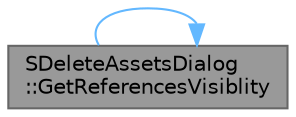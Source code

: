 digraph "SDeleteAssetsDialog::GetReferencesVisiblity"
{
 // INTERACTIVE_SVG=YES
 // LATEX_PDF_SIZE
  bgcolor="transparent";
  edge [fontname=Helvetica,fontsize=10,labelfontname=Helvetica,labelfontsize=10];
  node [fontname=Helvetica,fontsize=10,shape=box,height=0.2,width=0.4];
  rankdir="LR";
  Node1 [id="Node000001",label="SDeleteAssetsDialog\l::GetReferencesVisiblity",height=0.2,width=0.4,color="gray40", fillcolor="grey60", style="filled", fontcolor="black",tooltip="Gets the visibility of the memory references warning message."];
  Node1 -> Node1 [id="edge1_Node000001_Node000001",color="steelblue1",style="solid",tooltip=" "];
}

